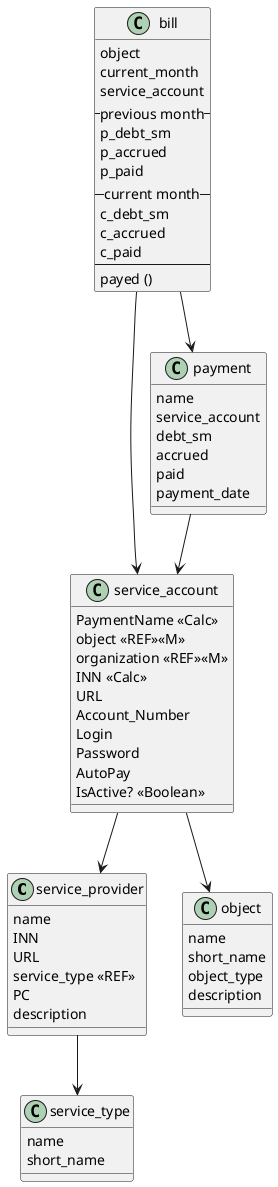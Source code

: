 @startuml

class service_provider {
name
INN
URL
service_type <<REF>>
PC
description
}

class service_type {
name
short_name
}

class service_account {
PaymentName <<Calc>>
object <<REF>><<M>>
organization <<REF>><<M>>
INN <<Calc>>
URL
Account_Number
Login
Password
AutoPay
IsActive? <<Boolean>>
}

class object {
name
short_name
object_type
description
}

class bill{
object
current_month
service_account
--previous month--
p_debt_sm
p_accrued
p_paid
--current month--
c_debt_sm
c_accrued
c_paid
--
payed ()
}

class payment{
name
service_account
debt_sm
accrued
paid
payment_date
}



service_provider --> service_type
service_account --> service_provider
service_account --> object
payment --> service_account
bill --> payment
bill --> service_account

@enduml
